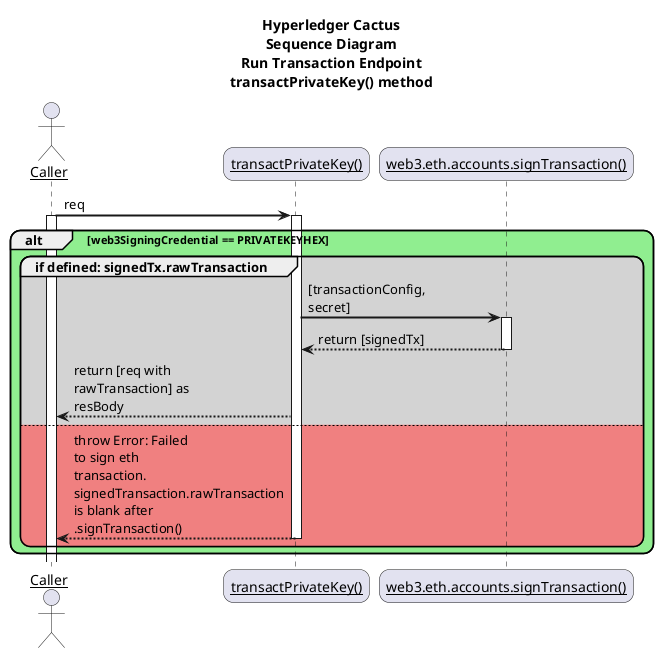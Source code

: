 @startuml Sequence Diagram - transact method

title Hyperledger Cactus\nSequence Diagram\nRun Transaction Endpoint\ntransactPrivateKey() method

skinparam sequenceArrowThickness 2
skinparam roundcorner 20
skinparam maxmessagesize 120
skinparam sequenceParticipant underline

actor "Caller" as caller
participant "transactPrivateKey()" as tpk
participant "web3.eth.accounts.signTransaction()" as weas

caller -> tpk: req
activate caller
alt #LightGreen web3SigningCredential == PRIVATEKEYHEX
    group #LightGray if defined: signedTx.rawTransaction
        activate tpk
        tpk -> weas: [transactionConfig, secret]
        activate weas
        weas --> tpk: return [signedTx]
        deactivate weas
        tpk --> caller: return [req with rawTransaction] as resBody
    else #LightCoral
        tpk --> caller: throw Error: Failed to sign eth transaction. signedTransaction.rawTransaction is blank after .signTransaction()
        deactivate tpk
    end
end

@enduml
